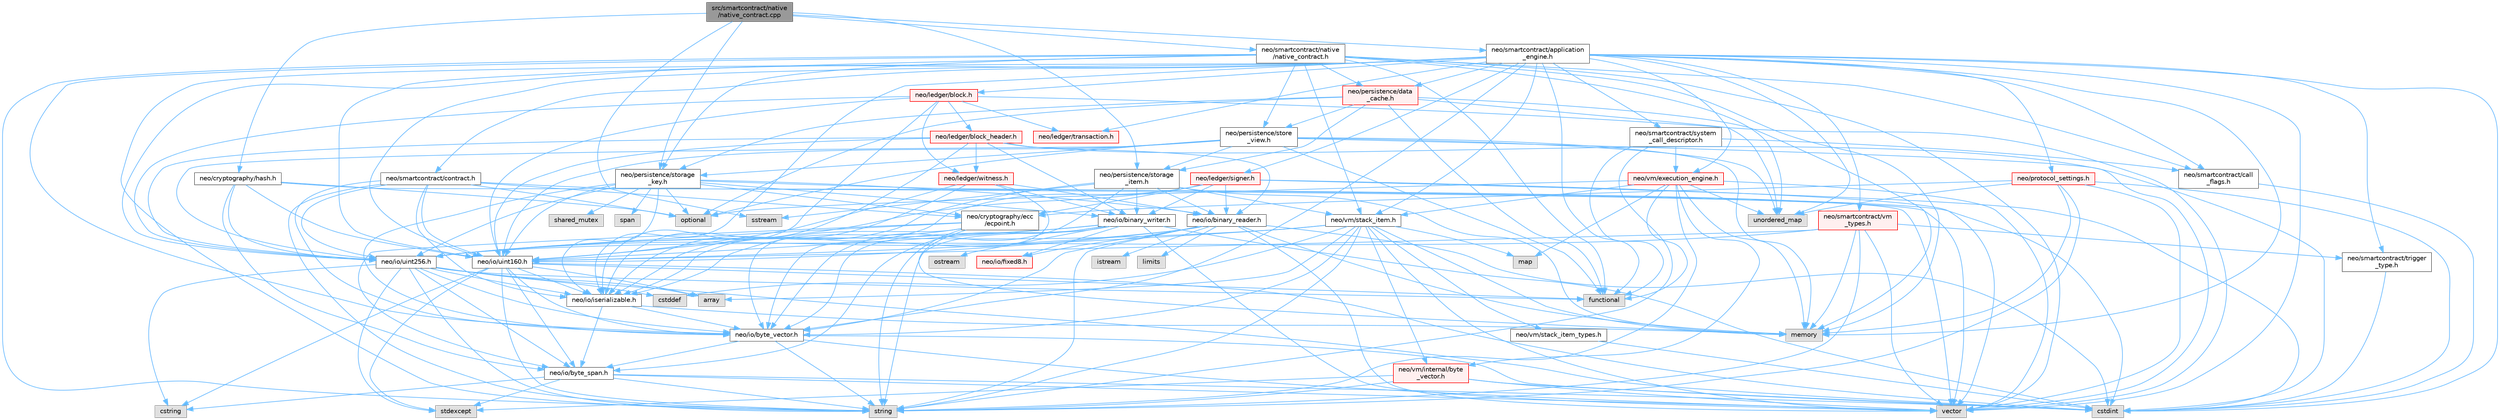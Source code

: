 digraph "src/smartcontract/native/native_contract.cpp"
{
 // LATEX_PDF_SIZE
  bgcolor="transparent";
  edge [fontname=Helvetica,fontsize=10,labelfontname=Helvetica,labelfontsize=10];
  node [fontname=Helvetica,fontsize=10,shape=box,height=0.2,width=0.4];
  Node1 [id="Node000001",label="src/smartcontract/native\l/native_contract.cpp",height=0.2,width=0.4,color="gray40", fillcolor="grey60", style="filled", fontcolor="black",tooltip=" "];
  Node1 -> Node2 [id="edge1_Node000001_Node000002",color="steelblue1",style="solid",tooltip=" "];
  Node2 [id="Node000002",label="neo/cryptography/hash.h",height=0.2,width=0.4,color="grey40", fillcolor="white", style="filled",URL="$hash_8h.html",tooltip=" "];
  Node2 -> Node3 [id="edge2_Node000002_Node000003",color="steelblue1",style="solid",tooltip=" "];
  Node3 [id="Node000003",label="neo/io/byte_span.h",height=0.2,width=0.4,color="grey40", fillcolor="white", style="filled",URL="$io_2byte__span_8h.html",tooltip=" "];
  Node3 -> Node4 [id="edge3_Node000003_Node000004",color="steelblue1",style="solid",tooltip=" "];
  Node4 [id="Node000004",label="cstdint",height=0.2,width=0.4,color="grey60", fillcolor="#E0E0E0", style="filled",tooltip=" "];
  Node3 -> Node5 [id="edge4_Node000003_Node000005",color="steelblue1",style="solid",tooltip=" "];
  Node5 [id="Node000005",label="cstring",height=0.2,width=0.4,color="grey60", fillcolor="#E0E0E0", style="filled",tooltip=" "];
  Node3 -> Node6 [id="edge5_Node000003_Node000006",color="steelblue1",style="solid",tooltip=" "];
  Node6 [id="Node000006",label="stdexcept",height=0.2,width=0.4,color="grey60", fillcolor="#E0E0E0", style="filled",tooltip=" "];
  Node3 -> Node7 [id="edge6_Node000003_Node000007",color="steelblue1",style="solid",tooltip=" "];
  Node7 [id="Node000007",label="string",height=0.2,width=0.4,color="grey60", fillcolor="#E0E0E0", style="filled",tooltip=" "];
  Node3 -> Node8 [id="edge7_Node000003_Node000008",color="steelblue1",style="solid",tooltip=" "];
  Node8 [id="Node000008",label="vector",height=0.2,width=0.4,color="grey60", fillcolor="#E0E0E0", style="filled",tooltip=" "];
  Node2 -> Node9 [id="edge8_Node000002_Node000009",color="steelblue1",style="solid",tooltip=" "];
  Node9 [id="Node000009",label="neo/io/uint160.h",height=0.2,width=0.4,color="grey40", fillcolor="white", style="filled",URL="$uint160_8h.html",tooltip=" "];
  Node9 -> Node3 [id="edge9_Node000009_Node000003",color="steelblue1",style="solid",tooltip=" "];
  Node9 -> Node10 [id="edge10_Node000009_Node000010",color="steelblue1",style="solid",tooltip=" "];
  Node10 [id="Node000010",label="neo/io/byte_vector.h",height=0.2,width=0.4,color="grey40", fillcolor="white", style="filled",URL="$io_2byte__vector_8h.html",tooltip=" "];
  Node10 -> Node3 [id="edge11_Node000010_Node000003",color="steelblue1",style="solid",tooltip=" "];
  Node10 -> Node4 [id="edge12_Node000010_Node000004",color="steelblue1",style="solid",tooltip=" "];
  Node10 -> Node7 [id="edge13_Node000010_Node000007",color="steelblue1",style="solid",tooltip=" "];
  Node10 -> Node8 [id="edge14_Node000010_Node000008",color="steelblue1",style="solid",tooltip=" "];
  Node9 -> Node11 [id="edge15_Node000009_Node000011",color="steelblue1",style="solid",tooltip=" "];
  Node11 [id="Node000011",label="neo/io/iserializable.h",height=0.2,width=0.4,color="grey40", fillcolor="white", style="filled",URL="$iserializable_8h.html",tooltip=" "];
  Node11 -> Node3 [id="edge16_Node000011_Node000003",color="steelblue1",style="solid",tooltip=" "];
  Node11 -> Node10 [id="edge17_Node000011_Node000010",color="steelblue1",style="solid",tooltip=" "];
  Node11 -> Node12 [id="edge18_Node000011_Node000012",color="steelblue1",style="solid",tooltip=" "];
  Node12 [id="Node000012",label="memory",height=0.2,width=0.4,color="grey60", fillcolor="#E0E0E0", style="filled",tooltip=" "];
  Node9 -> Node13 [id="edge19_Node000009_Node000013",color="steelblue1",style="solid",tooltip=" "];
  Node13 [id="Node000013",label="array",height=0.2,width=0.4,color="grey60", fillcolor="#E0E0E0", style="filled",tooltip=" "];
  Node9 -> Node4 [id="edge20_Node000009_Node000004",color="steelblue1",style="solid",tooltip=" "];
  Node9 -> Node5 [id="edge21_Node000009_Node000005",color="steelblue1",style="solid",tooltip=" "];
  Node9 -> Node14 [id="edge22_Node000009_Node000014",color="steelblue1",style="solid",tooltip=" "];
  Node14 [id="Node000014",label="functional",height=0.2,width=0.4,color="grey60", fillcolor="#E0E0E0", style="filled",tooltip=" "];
  Node9 -> Node6 [id="edge23_Node000009_Node000006",color="steelblue1",style="solid",tooltip=" "];
  Node9 -> Node7 [id="edge24_Node000009_Node000007",color="steelblue1",style="solid",tooltip=" "];
  Node2 -> Node15 [id="edge25_Node000002_Node000015",color="steelblue1",style="solid",tooltip=" "];
  Node15 [id="Node000015",label="neo/io/uint256.h",height=0.2,width=0.4,color="grey40", fillcolor="white", style="filled",URL="$uint256_8h.html",tooltip=" "];
  Node15 -> Node3 [id="edge26_Node000015_Node000003",color="steelblue1",style="solid",tooltip=" "];
  Node15 -> Node10 [id="edge27_Node000015_Node000010",color="steelblue1",style="solid",tooltip=" "];
  Node15 -> Node11 [id="edge28_Node000015_Node000011",color="steelblue1",style="solid",tooltip=" "];
  Node15 -> Node13 [id="edge29_Node000015_Node000013",color="steelblue1",style="solid",tooltip=" "];
  Node15 -> Node16 [id="edge30_Node000015_Node000016",color="steelblue1",style="solid",tooltip=" "];
  Node16 [id="Node000016",label="cstddef",height=0.2,width=0.4,color="grey60", fillcolor="#E0E0E0", style="filled",tooltip=" "];
  Node15 -> Node4 [id="edge31_Node000015_Node000004",color="steelblue1",style="solid",tooltip=" "];
  Node15 -> Node5 [id="edge32_Node000015_Node000005",color="steelblue1",style="solid",tooltip=" "];
  Node15 -> Node14 [id="edge33_Node000015_Node000014",color="steelblue1",style="solid",tooltip=" "];
  Node15 -> Node6 [id="edge34_Node000015_Node000006",color="steelblue1",style="solid",tooltip=" "];
  Node15 -> Node7 [id="edge35_Node000015_Node000007",color="steelblue1",style="solid",tooltip=" "];
  Node2 -> Node17 [id="edge36_Node000002_Node000017",color="steelblue1",style="solid",tooltip=" "];
  Node17 [id="Node000017",label="optional",height=0.2,width=0.4,color="grey60", fillcolor="#E0E0E0", style="filled",tooltip=" "];
  Node2 -> Node8 [id="edge37_Node000002_Node000008",color="steelblue1",style="solid",tooltip=" "];
  Node1 -> Node18 [id="edge38_Node000001_Node000018",color="steelblue1",style="solid",tooltip=" "];
  Node18 [id="Node000018",label="neo/persistence/storage\l_item.h",height=0.2,width=0.4,color="grey40", fillcolor="white", style="filled",URL="$persistence_2storage__item_8h.html",tooltip=" "];
  Node18 -> Node19 [id="edge39_Node000018_Node000019",color="steelblue1",style="solid",tooltip=" "];
  Node19 [id="Node000019",label="neo/io/binary_reader.h",height=0.2,width=0.4,color="grey40", fillcolor="white", style="filled",URL="$binary__reader_8h.html",tooltip=" "];
  Node19 -> Node10 [id="edge40_Node000019_Node000010",color="steelblue1",style="solid",tooltip=" "];
  Node19 -> Node20 [id="edge41_Node000019_Node000020",color="steelblue1",style="solid",tooltip=" "];
  Node20 [id="Node000020",label="neo/io/fixed8.h",height=0.2,width=0.4,color="red", fillcolor="#FFF0F0", style="filled",URL="$io_2fixed8_8h.html",tooltip=" "];
  Node19 -> Node9 [id="edge42_Node000019_Node000009",color="steelblue1",style="solid",tooltip=" "];
  Node19 -> Node15 [id="edge43_Node000019_Node000015",color="steelblue1",style="solid",tooltip=" "];
  Node19 -> Node4 [id="edge44_Node000019_Node000004",color="steelblue1",style="solid",tooltip=" "];
  Node19 -> Node23 [id="edge45_Node000019_Node000023",color="steelblue1",style="solid",tooltip=" "];
  Node23 [id="Node000023",label="istream",height=0.2,width=0.4,color="grey60", fillcolor="#E0E0E0", style="filled",tooltip=" "];
  Node19 -> Node22 [id="edge46_Node000019_Node000022",color="steelblue1",style="solid",tooltip=" "];
  Node22 [id="Node000022",label="limits",height=0.2,width=0.4,color="grey60", fillcolor="#E0E0E0", style="filled",tooltip=" "];
  Node19 -> Node12 [id="edge47_Node000019_Node000012",color="steelblue1",style="solid",tooltip=" "];
  Node19 -> Node7 [id="edge48_Node000019_Node000007",color="steelblue1",style="solid",tooltip=" "];
  Node19 -> Node8 [id="edge49_Node000019_Node000008",color="steelblue1",style="solid",tooltip=" "];
  Node18 -> Node24 [id="edge50_Node000018_Node000024",color="steelblue1",style="solid",tooltip=" "];
  Node24 [id="Node000024",label="neo/io/binary_writer.h",height=0.2,width=0.4,color="grey40", fillcolor="white", style="filled",URL="$binary__writer_8h.html",tooltip=" "];
  Node24 -> Node3 [id="edge51_Node000024_Node000003",color="steelblue1",style="solid",tooltip=" "];
  Node24 -> Node10 [id="edge52_Node000024_Node000010",color="steelblue1",style="solid",tooltip=" "];
  Node24 -> Node20 [id="edge53_Node000024_Node000020",color="steelblue1",style="solid",tooltip=" "];
  Node24 -> Node9 [id="edge54_Node000024_Node000009",color="steelblue1",style="solid",tooltip=" "];
  Node24 -> Node15 [id="edge55_Node000024_Node000015",color="steelblue1",style="solid",tooltip=" "];
  Node24 -> Node4 [id="edge56_Node000024_Node000004",color="steelblue1",style="solid",tooltip=" "];
  Node24 -> Node25 [id="edge57_Node000024_Node000025",color="steelblue1",style="solid",tooltip=" "];
  Node25 [id="Node000025",label="ostream",height=0.2,width=0.4,color="grey60", fillcolor="#E0E0E0", style="filled",tooltip=" "];
  Node24 -> Node7 [id="edge58_Node000024_Node000007",color="steelblue1",style="solid",tooltip=" "];
  Node24 -> Node8 [id="edge59_Node000024_Node000008",color="steelblue1",style="solid",tooltip=" "];
  Node18 -> Node10 [id="edge60_Node000018_Node000010",color="steelblue1",style="solid",tooltip=" "];
  Node18 -> Node11 [id="edge61_Node000018_Node000011",color="steelblue1",style="solid",tooltip=" "];
  Node18 -> Node26 [id="edge62_Node000018_Node000026",color="steelblue1",style="solid",tooltip=" "];
  Node26 [id="Node000026",label="neo/vm/stack_item.h",height=0.2,width=0.4,color="grey40", fillcolor="white", style="filled",URL="$stack__item_8h.html",tooltip=" "];
  Node26 -> Node10 [id="edge63_Node000026_Node000010",color="steelblue1",style="solid",tooltip=" "];
  Node26 -> Node9 [id="edge64_Node000026_Node000009",color="steelblue1",style="solid",tooltip=" "];
  Node26 -> Node15 [id="edge65_Node000026_Node000015",color="steelblue1",style="solid",tooltip=" "];
  Node26 -> Node27 [id="edge66_Node000026_Node000027",color="steelblue1",style="solid",tooltip=" "];
  Node27 [id="Node000027",label="neo/vm/internal/byte\l_vector.h",height=0.2,width=0.4,color="red", fillcolor="#FFF0F0", style="filled",URL="$vm_2internal_2byte__vector_8h.html",tooltip=" "];
  Node27 -> Node4 [id="edge67_Node000027_Node000004",color="steelblue1",style="solid",tooltip=" "];
  Node27 -> Node6 [id="edge68_Node000027_Node000006",color="steelblue1",style="solid",tooltip=" "];
  Node27 -> Node7 [id="edge69_Node000027_Node000007",color="steelblue1",style="solid",tooltip=" "];
  Node27 -> Node8 [id="edge70_Node000027_Node000008",color="steelblue1",style="solid",tooltip=" "];
  Node26 -> Node29 [id="edge71_Node000026_Node000029",color="steelblue1",style="solid",tooltip=" "];
  Node29 [id="Node000029",label="neo/vm/stack_item_types.h",height=0.2,width=0.4,color="grey40", fillcolor="white", style="filled",URL="$stack__item__types_8h.html",tooltip=" "];
  Node29 -> Node4 [id="edge72_Node000029_Node000004",color="steelblue1",style="solid",tooltip=" "];
  Node26 -> Node13 [id="edge73_Node000026_Node000013",color="steelblue1",style="solid",tooltip=" "];
  Node26 -> Node16 [id="edge74_Node000026_Node000016",color="steelblue1",style="solid",tooltip=" "];
  Node26 -> Node30 [id="edge75_Node000026_Node000030",color="steelblue1",style="solid",tooltip=" "];
  Node30 [id="Node000030",label="map",height=0.2,width=0.4,color="grey60", fillcolor="#E0E0E0", style="filled",tooltip=" "];
  Node26 -> Node12 [id="edge76_Node000026_Node000012",color="steelblue1",style="solid",tooltip=" "];
  Node26 -> Node7 [id="edge77_Node000026_Node000007",color="steelblue1",style="solid",tooltip=" "];
  Node26 -> Node8 [id="edge78_Node000026_Node000008",color="steelblue1",style="solid",tooltip=" "];
  Node18 -> Node12 [id="edge79_Node000018_Node000012",color="steelblue1",style="solid",tooltip=" "];
  Node18 -> Node31 [id="edge80_Node000018_Node000031",color="steelblue1",style="solid",tooltip=" "];
  Node31 [id="Node000031",label="sstream",height=0.2,width=0.4,color="grey60", fillcolor="#E0E0E0", style="filled",tooltip=" "];
  Node1 -> Node32 [id="edge81_Node000001_Node000032",color="steelblue1",style="solid",tooltip=" "];
  Node32 [id="Node000032",label="neo/persistence/storage\l_key.h",height=0.2,width=0.4,color="grey40", fillcolor="white", style="filled",URL="$persistence_2storage__key_8h.html",tooltip=" "];
  Node32 -> Node33 [id="edge82_Node000032_Node000033",color="steelblue1",style="solid",tooltip=" "];
  Node33 [id="Node000033",label="neo/cryptography/ecc\l/ecpoint.h",height=0.2,width=0.4,color="grey40", fillcolor="white", style="filled",URL="$ecpoint_8h.html",tooltip=" "];
  Node33 -> Node3 [id="edge83_Node000033_Node000003",color="steelblue1",style="solid",tooltip=" "];
  Node33 -> Node10 [id="edge84_Node000033_Node000010",color="steelblue1",style="solid",tooltip=" "];
  Node33 -> Node11 [id="edge85_Node000033_Node000011",color="steelblue1",style="solid",tooltip=" "];
  Node33 -> Node15 [id="edge86_Node000033_Node000015",color="steelblue1",style="solid",tooltip=" "];
  Node33 -> Node12 [id="edge87_Node000033_Node000012",color="steelblue1",style="solid",tooltip=" "];
  Node33 -> Node7 [id="edge88_Node000033_Node000007",color="steelblue1",style="solid",tooltip=" "];
  Node32 -> Node19 [id="edge89_Node000032_Node000019",color="steelblue1",style="solid",tooltip=" "];
  Node32 -> Node24 [id="edge90_Node000032_Node000024",color="steelblue1",style="solid",tooltip=" "];
  Node32 -> Node10 [id="edge91_Node000032_Node000010",color="steelblue1",style="solid",tooltip=" "];
  Node32 -> Node11 [id="edge92_Node000032_Node000011",color="steelblue1",style="solid",tooltip=" "];
  Node32 -> Node9 [id="edge93_Node000032_Node000009",color="steelblue1",style="solid",tooltip=" "];
  Node32 -> Node15 [id="edge94_Node000032_Node000015",color="steelblue1",style="solid",tooltip=" "];
  Node32 -> Node4 [id="edge95_Node000032_Node000004",color="steelblue1",style="solid",tooltip=" "];
  Node32 -> Node17 [id="edge96_Node000032_Node000017",color="steelblue1",style="solid",tooltip=" "];
  Node32 -> Node34 [id="edge97_Node000032_Node000034",color="steelblue1",style="solid",tooltip=" "];
  Node34 [id="Node000034",label="shared_mutex",height=0.2,width=0.4,color="grey60", fillcolor="#E0E0E0", style="filled",tooltip=" "];
  Node32 -> Node35 [id="edge98_Node000032_Node000035",color="steelblue1",style="solid",tooltip=" "];
  Node35 [id="Node000035",label="span",height=0.2,width=0.4,color="grey60", fillcolor="#E0E0E0", style="filled",tooltip=" "];
  Node1 -> Node36 [id="edge99_Node000001_Node000036",color="steelblue1",style="solid",tooltip=" "];
  Node36 [id="Node000036",label="neo/smartcontract/application\l_engine.h",height=0.2,width=0.4,color="grey40", fillcolor="white", style="filled",URL="$application__engine_8h.html",tooltip=" "];
  Node36 -> Node10 [id="edge100_Node000036_Node000010",color="steelblue1",style="solid",tooltip=" "];
  Node36 -> Node11 [id="edge101_Node000036_Node000011",color="steelblue1",style="solid",tooltip=" "];
  Node36 -> Node9 [id="edge102_Node000036_Node000009",color="steelblue1",style="solid",tooltip=" "];
  Node36 -> Node15 [id="edge103_Node000036_Node000015",color="steelblue1",style="solid",tooltip=" "];
  Node36 -> Node37 [id="edge104_Node000036_Node000037",color="steelblue1",style="solid",tooltip=" "];
  Node37 [id="Node000037",label="neo/ledger/block.h",height=0.2,width=0.4,color="red", fillcolor="#FFF0F0", style="filled",URL="$ledger_2block_8h.html",tooltip=" "];
  Node37 -> Node11 [id="edge105_Node000037_Node000011",color="steelblue1",style="solid",tooltip=" "];
  Node37 -> Node9 [id="edge106_Node000037_Node000009",color="steelblue1",style="solid",tooltip=" "];
  Node37 -> Node15 [id="edge107_Node000037_Node000015",color="steelblue1",style="solid",tooltip=" "];
  Node37 -> Node38 [id="edge108_Node000037_Node000038",color="steelblue1",style="solid",tooltip=" "];
  Node38 [id="Node000038",label="neo/ledger/block_header.h",height=0.2,width=0.4,color="red", fillcolor="#FFF0F0", style="filled",URL="$block__header_8h.html",tooltip=" "];
  Node38 -> Node19 [id="edge109_Node000038_Node000019",color="steelblue1",style="solid",tooltip=" "];
  Node38 -> Node24 [id="edge110_Node000038_Node000024",color="steelblue1",style="solid",tooltip=" "];
  Node38 -> Node11 [id="edge111_Node000038_Node000011",color="steelblue1",style="solid",tooltip=" "];
  Node38 -> Node9 [id="edge112_Node000038_Node000009",color="steelblue1",style="solid",tooltip=" "];
  Node38 -> Node15 [id="edge113_Node000038_Node000015",color="steelblue1",style="solid",tooltip=" "];
  Node38 -> Node62 [id="edge114_Node000038_Node000062",color="steelblue1",style="solid",tooltip=" "];
  Node62 [id="Node000062",label="neo/ledger/witness.h",height=0.2,width=0.4,color="red", fillcolor="#FFF0F0", style="filled",URL="$ledger_2witness_8h.html",tooltip=" "];
  Node62 -> Node19 [id="edge115_Node000062_Node000019",color="steelblue1",style="solid",tooltip=" "];
  Node62 -> Node24 [id="edge116_Node000062_Node000024",color="steelblue1",style="solid",tooltip=" "];
  Node62 -> Node10 [id="edge117_Node000062_Node000010",color="steelblue1",style="solid",tooltip=" "];
  Node62 -> Node11 [id="edge118_Node000062_Node000011",color="steelblue1",style="solid",tooltip=" "];
  Node62 -> Node9 [id="edge119_Node000062_Node000009",color="steelblue1",style="solid",tooltip=" "];
  Node38 -> Node4 [id="edge120_Node000038_Node000004",color="steelblue1",style="solid",tooltip=" "];
  Node37 -> Node63 [id="edge121_Node000037_Node000063",color="steelblue1",style="solid",tooltip=" "];
  Node63 [id="Node000063",label="neo/ledger/transaction.h",height=0.2,width=0.4,color="red", fillcolor="#FFF0F0", style="filled",URL="$ledger_2transaction_8h.html",tooltip=" "];
  Node37 -> Node62 [id="edge122_Node000037_Node000062",color="steelblue1",style="solid",tooltip=" "];
  Node37 -> Node8 [id="edge123_Node000037_Node000008",color="steelblue1",style="solid",tooltip=" "];
  Node36 -> Node67 [id="edge124_Node000036_Node000067",color="steelblue1",style="solid",tooltip=" "];
  Node67 [id="Node000067",label="neo/ledger/signer.h",height=0.2,width=0.4,color="red", fillcolor="#FFF0F0", style="filled",URL="$signer_8h.html",tooltip=" "];
  Node67 -> Node33 [id="edge125_Node000067_Node000033",color="steelblue1",style="solid",tooltip=" "];
  Node67 -> Node19 [id="edge126_Node000067_Node000019",color="steelblue1",style="solid",tooltip=" "];
  Node67 -> Node24 [id="edge127_Node000067_Node000024",color="steelblue1",style="solid",tooltip=" "];
  Node67 -> Node11 [id="edge128_Node000067_Node000011",color="steelblue1",style="solid",tooltip=" "];
  Node67 -> Node9 [id="edge129_Node000067_Node000009",color="steelblue1",style="solid",tooltip=" "];
  Node67 -> Node4 [id="edge130_Node000067_Node000004",color="steelblue1",style="solid",tooltip=" "];
  Node67 -> Node8 [id="edge131_Node000067_Node000008",color="steelblue1",style="solid",tooltip=" "];
  Node36 -> Node63 [id="edge132_Node000036_Node000063",color="steelblue1",style="solid",tooltip=" "];
  Node36 -> Node77 [id="edge133_Node000036_Node000077",color="steelblue1",style="solid",tooltip=" "];
  Node77 [id="Node000077",label="neo/persistence/data\l_cache.h",height=0.2,width=0.4,color="red", fillcolor="#FFF0F0", style="filled",URL="$data__cache_8h.html",tooltip=" "];
  Node77 -> Node18 [id="edge134_Node000077_Node000018",color="steelblue1",style="solid",tooltip=" "];
  Node77 -> Node32 [id="edge135_Node000077_Node000032",color="steelblue1",style="solid",tooltip=" "];
  Node77 -> Node79 [id="edge136_Node000077_Node000079",color="steelblue1",style="solid",tooltip=" "];
  Node79 [id="Node000079",label="neo/persistence/store\l_view.h",height=0.2,width=0.4,color="grey40", fillcolor="white", style="filled",URL="$store__view_8h.html",tooltip=" "];
  Node79 -> Node9 [id="edge137_Node000079_Node000009",color="steelblue1",style="solid",tooltip=" "];
  Node79 -> Node15 [id="edge138_Node000079_Node000015",color="steelblue1",style="solid",tooltip=" "];
  Node79 -> Node18 [id="edge139_Node000079_Node000018",color="steelblue1",style="solid",tooltip=" "];
  Node79 -> Node32 [id="edge140_Node000079_Node000032",color="steelblue1",style="solid",tooltip=" "];
  Node79 -> Node14 [id="edge141_Node000079_Node000014",color="steelblue1",style="solid",tooltip=" "];
  Node79 -> Node12 [id="edge142_Node000079_Node000012",color="steelblue1",style="solid",tooltip=" "];
  Node79 -> Node17 [id="edge143_Node000079_Node000017",color="steelblue1",style="solid",tooltip=" "];
  Node79 -> Node49 [id="edge144_Node000079_Node000049",color="steelblue1",style="solid",tooltip=" "];
  Node49 [id="Node000049",label="unordered_map",height=0.2,width=0.4,color="grey60", fillcolor="#E0E0E0", style="filled",tooltip=" "];
  Node79 -> Node8 [id="edge145_Node000079_Node000008",color="steelblue1",style="solid",tooltip=" "];
  Node77 -> Node14 [id="edge146_Node000077_Node000014",color="steelblue1",style="solid",tooltip=" "];
  Node77 -> Node12 [id="edge147_Node000077_Node000012",color="steelblue1",style="solid",tooltip=" "];
  Node77 -> Node17 [id="edge148_Node000077_Node000017",color="steelblue1",style="solid",tooltip=" "];
  Node77 -> Node49 [id="edge149_Node000077_Node000049",color="steelblue1",style="solid",tooltip=" "];
  Node36 -> Node80 [id="edge150_Node000036_Node000080",color="steelblue1",style="solid",tooltip=" "];
  Node80 [id="Node000080",label="neo/protocol_settings.h",height=0.2,width=0.4,color="red", fillcolor="#FFF0F0", style="filled",URL="$protocol__settings_8h.html",tooltip=" "];
  Node80 -> Node33 [id="edge151_Node000080_Node000033",color="steelblue1",style="solid",tooltip=" "];
  Node80 -> Node4 [id="edge152_Node000080_Node000004",color="steelblue1",style="solid",tooltip=" "];
  Node80 -> Node12 [id="edge153_Node000080_Node000012",color="steelblue1",style="solid",tooltip=" "];
  Node80 -> Node7 [id="edge154_Node000080_Node000007",color="steelblue1",style="solid",tooltip=" "];
  Node80 -> Node49 [id="edge155_Node000080_Node000049",color="steelblue1",style="solid",tooltip=" "];
  Node80 -> Node8 [id="edge156_Node000080_Node000008",color="steelblue1",style="solid",tooltip=" "];
  Node36 -> Node82 [id="edge157_Node000036_Node000082",color="steelblue1",style="solid",tooltip=" "];
  Node82 [id="Node000082",label="neo/smartcontract/call\l_flags.h",height=0.2,width=0.4,color="grey40", fillcolor="white", style="filled",URL="$call__flags_8h.html",tooltip=" "];
  Node82 -> Node4 [id="edge158_Node000082_Node000004",color="steelblue1",style="solid",tooltip=" "];
  Node36 -> Node83 [id="edge159_Node000036_Node000083",color="steelblue1",style="solid",tooltip=" "];
  Node83 [id="Node000083",label="neo/smartcontract/contract.h",height=0.2,width=0.4,color="grey40", fillcolor="white", style="filled",URL="$contract_8h.html",tooltip=" "];
  Node83 -> Node33 [id="edge160_Node000083_Node000033",color="steelblue1",style="solid",tooltip=" "];
  Node83 -> Node10 [id="edge161_Node000083_Node000010",color="steelblue1",style="solid",tooltip=" "];
  Node83 -> Node11 [id="edge162_Node000083_Node000011",color="steelblue1",style="solid",tooltip=" "];
  Node83 -> Node9 [id="edge163_Node000083_Node000009",color="steelblue1",style="solid",tooltip=" "];
  Node83 -> Node15 [id="edge164_Node000083_Node000015",color="steelblue1",style="solid",tooltip=" "];
  Node83 -> Node17 [id="edge165_Node000083_Node000017",color="steelblue1",style="solid",tooltip=" "];
  Node83 -> Node7 [id="edge166_Node000083_Node000007",color="steelblue1",style="solid",tooltip=" "];
  Node83 -> Node8 [id="edge167_Node000083_Node000008",color="steelblue1",style="solid",tooltip=" "];
  Node36 -> Node84 [id="edge168_Node000036_Node000084",color="steelblue1",style="solid",tooltip=" "];
  Node84 [id="Node000084",label="neo/smartcontract/system\l_call_descriptor.h",height=0.2,width=0.4,color="grey40", fillcolor="white", style="filled",URL="$system__call__descriptor_8h.html",tooltip=" "];
  Node84 -> Node82 [id="edge169_Node000084_Node000082",color="steelblue1",style="solid",tooltip=" "];
  Node84 -> Node85 [id="edge170_Node000084_Node000085",color="steelblue1",style="solid",tooltip=" "];
  Node85 [id="Node000085",label="neo/vm/execution_engine.h",height=0.2,width=0.4,color="red", fillcolor="#FFF0F0", style="filled",URL="$execution__engine_8h.html",tooltip=" "];
  Node85 -> Node27 [id="edge171_Node000085_Node000027",color="steelblue1",style="solid",tooltip=" "];
  Node85 -> Node26 [id="edge172_Node000085_Node000026",color="steelblue1",style="solid",tooltip=" "];
  Node85 -> Node14 [id="edge173_Node000085_Node000014",color="steelblue1",style="solid",tooltip=" "];
  Node85 -> Node30 [id="edge174_Node000085_Node000030",color="steelblue1",style="solid",tooltip=" "];
  Node85 -> Node12 [id="edge175_Node000085_Node000012",color="steelblue1",style="solid",tooltip=" "];
  Node85 -> Node17 [id="edge176_Node000085_Node000017",color="steelblue1",style="solid",tooltip=" "];
  Node85 -> Node7 [id="edge177_Node000085_Node000007",color="steelblue1",style="solid",tooltip=" "];
  Node85 -> Node49 [id="edge178_Node000085_Node000049",color="steelblue1",style="solid",tooltip=" "];
  Node85 -> Node8 [id="edge179_Node000085_Node000008",color="steelblue1",style="solid",tooltip=" "];
  Node84 -> Node14 [id="edge180_Node000084_Node000014",color="steelblue1",style="solid",tooltip=" "];
  Node84 -> Node7 [id="edge181_Node000084_Node000007",color="steelblue1",style="solid",tooltip=" "];
  Node36 -> Node99 [id="edge182_Node000036_Node000099",color="steelblue1",style="solid",tooltip=" "];
  Node99 [id="Node000099",label="neo/smartcontract/trigger\l_type.h",height=0.2,width=0.4,color="grey40", fillcolor="white", style="filled",URL="$trigger__type_8h.html",tooltip=" "];
  Node99 -> Node4 [id="edge183_Node000099_Node000004",color="steelblue1",style="solid",tooltip=" "];
  Node36 -> Node100 [id="edge184_Node000036_Node000100",color="steelblue1",style="solid",tooltip=" "];
  Node100 [id="Node000100",label="neo/smartcontract/vm\l_types.h",height=0.2,width=0.4,color="red", fillcolor="#FFF0F0", style="filled",URL="$vm__types_8h.html",tooltip=" "];
  Node100 -> Node9 [id="edge185_Node000100_Node000009",color="steelblue1",style="solid",tooltip=" "];
  Node100 -> Node15 [id="edge186_Node000100_Node000015",color="steelblue1",style="solid",tooltip=" "];
  Node100 -> Node99 [id="edge187_Node000100_Node000099",color="steelblue1",style="solid",tooltip=" "];
  Node100 -> Node12 [id="edge188_Node000100_Node000012",color="steelblue1",style="solid",tooltip=" "];
  Node100 -> Node7 [id="edge189_Node000100_Node000007",color="steelblue1",style="solid",tooltip=" "];
  Node100 -> Node8 [id="edge190_Node000100_Node000008",color="steelblue1",style="solid",tooltip=" "];
  Node36 -> Node85 [id="edge191_Node000036_Node000085",color="steelblue1",style="solid",tooltip=" "];
  Node36 -> Node26 [id="edge192_Node000036_Node000026",color="steelblue1",style="solid",tooltip=" "];
  Node36 -> Node4 [id="edge193_Node000036_Node000004",color="steelblue1",style="solid",tooltip=" "];
  Node36 -> Node14 [id="edge194_Node000036_Node000014",color="steelblue1",style="solid",tooltip=" "];
  Node36 -> Node12 [id="edge195_Node000036_Node000012",color="steelblue1",style="solid",tooltip=" "];
  Node36 -> Node7 [id="edge196_Node000036_Node000007",color="steelblue1",style="solid",tooltip=" "];
  Node36 -> Node49 [id="edge197_Node000036_Node000049",color="steelblue1",style="solid",tooltip=" "];
  Node36 -> Node8 [id="edge198_Node000036_Node000008",color="steelblue1",style="solid",tooltip=" "];
  Node1 -> Node101 [id="edge199_Node000001_Node000101",color="steelblue1",style="solid",tooltip=" "];
  Node101 [id="Node000101",label="neo/smartcontract/native\l/native_contract.h",height=0.2,width=0.4,color="grey40", fillcolor="white", style="filled",URL="$native_2native__contract_8h.html",tooltip=" "];
  Node101 -> Node10 [id="edge200_Node000101_Node000010",color="steelblue1",style="solid",tooltip=" "];
  Node101 -> Node9 [id="edge201_Node000101_Node000009",color="steelblue1",style="solid",tooltip=" "];
  Node101 -> Node77 [id="edge202_Node000101_Node000077",color="steelblue1",style="solid",tooltip=" "];
  Node101 -> Node32 [id="edge203_Node000101_Node000032",color="steelblue1",style="solid",tooltip=" "];
  Node101 -> Node79 [id="edge204_Node000101_Node000079",color="steelblue1",style="solid",tooltip=" "];
  Node101 -> Node82 [id="edge205_Node000101_Node000082",color="steelblue1",style="solid",tooltip=" "];
  Node101 -> Node26 [id="edge206_Node000101_Node000026",color="steelblue1",style="solid",tooltip=" "];
  Node101 -> Node14 [id="edge207_Node000101_Node000014",color="steelblue1",style="solid",tooltip=" "];
  Node101 -> Node12 [id="edge208_Node000101_Node000012",color="steelblue1",style="solid",tooltip=" "];
  Node101 -> Node7 [id="edge209_Node000101_Node000007",color="steelblue1",style="solid",tooltip=" "];
  Node101 -> Node49 [id="edge210_Node000101_Node000049",color="steelblue1",style="solid",tooltip=" "];
  Node101 -> Node8 [id="edge211_Node000101_Node000008",color="steelblue1",style="solid",tooltip=" "];
  Node1 -> Node31 [id="edge212_Node000001_Node000031",color="steelblue1",style="solid",tooltip=" "];
}
